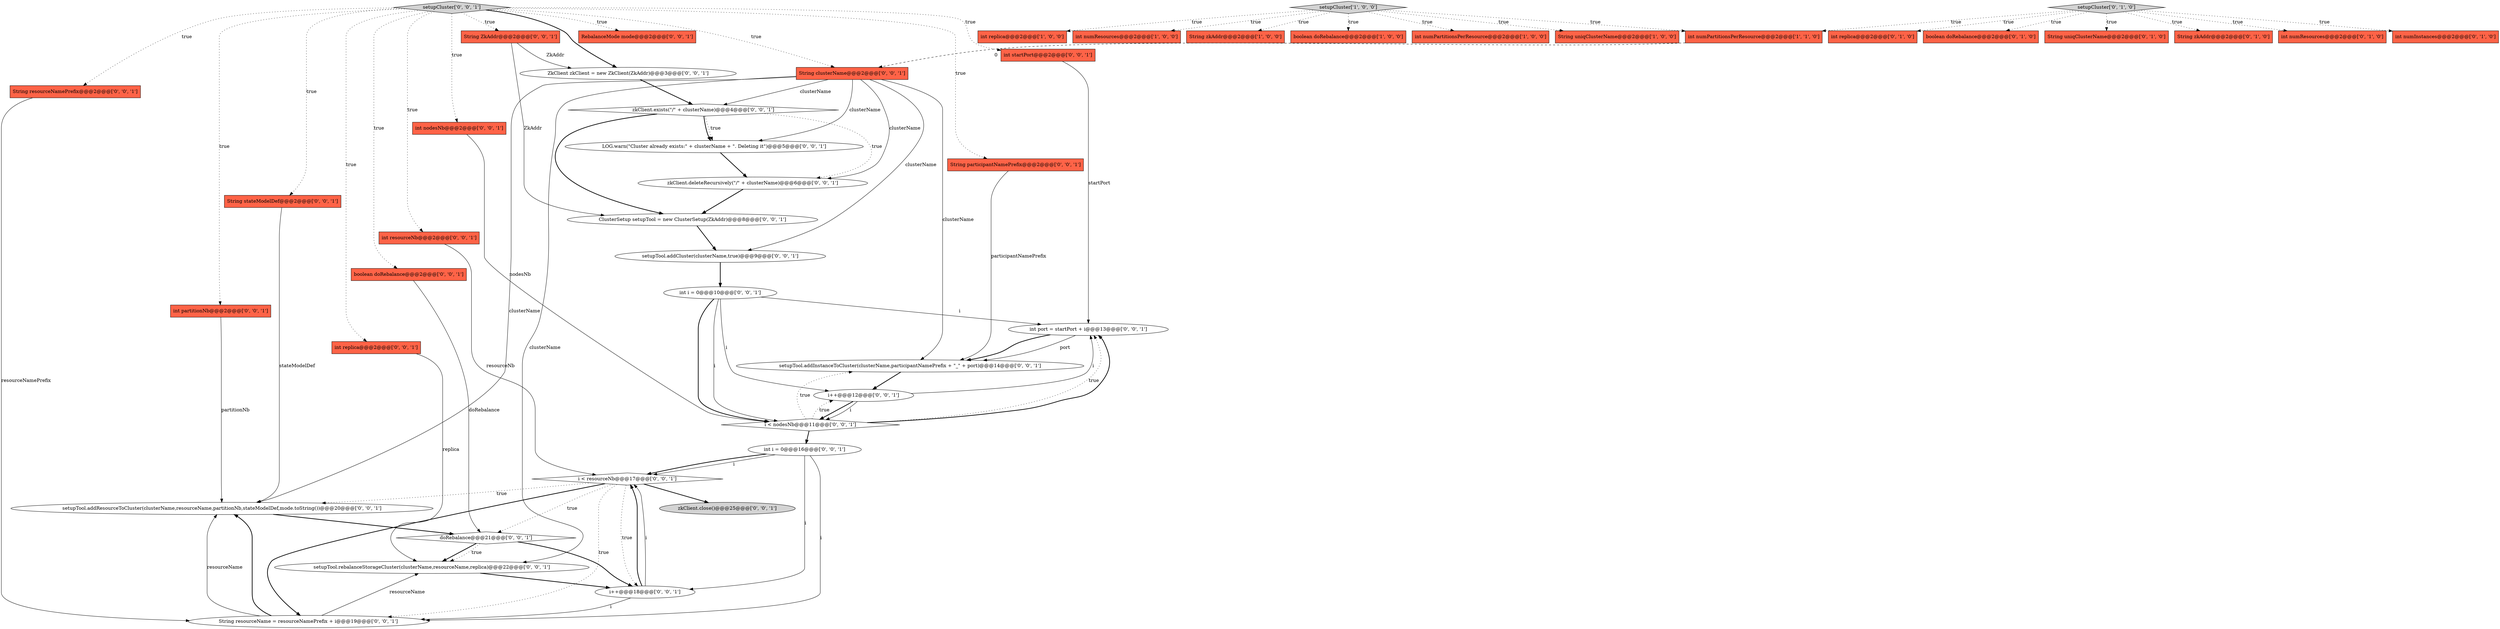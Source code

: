 digraph {
37 [style = filled, label = "int startPort@@@2@@@['0', '0', '1']", fillcolor = tomato, shape = box image = "AAA0AAABBB3BBB"];
5 [style = filled, label = "int numResources@@@2@@@['1', '0', '0']", fillcolor = tomato, shape = box image = "AAA0AAABBB1BBB"];
0 [style = filled, label = "String zkAddr@@@2@@@['1', '0', '0']", fillcolor = tomato, shape = box image = "AAA0AAABBB1BBB"];
24 [style = filled, label = "zkClient.close()@@@25@@@['0', '0', '1']", fillcolor = lightgray, shape = ellipse image = "AAA0AAABBB3BBB"];
27 [style = filled, label = "String resourceNamePrefix@@@2@@@['0', '0', '1']", fillcolor = tomato, shape = box image = "AAA0AAABBB3BBB"];
29 [style = filled, label = "zkClient.exists(\"/\" + clusterName)@@@4@@@['0', '0', '1']", fillcolor = white, shape = diamond image = "AAA0AAABBB3BBB"];
31 [style = filled, label = "int nodesNb@@@2@@@['0', '0', '1']", fillcolor = tomato, shape = box image = "AAA0AAABBB3BBB"];
33 [style = filled, label = "int i = 0@@@10@@@['0', '0', '1']", fillcolor = white, shape = ellipse image = "AAA0AAABBB3BBB"];
34 [style = filled, label = "setupTool.addInstanceToCluster(clusterName,participantNamePrefix + \"_\" + port)@@@14@@@['0', '0', '1']", fillcolor = white, shape = ellipse image = "AAA0AAABBB3BBB"];
36 [style = filled, label = "setupTool.addResourceToCluster(clusterName,resourceName,partitionNb,stateModelDef,mode.toString())@@@20@@@['0', '0', '1']", fillcolor = white, shape = ellipse image = "AAA0AAABBB3BBB"];
42 [style = filled, label = "ClusterSetup setupTool = new ClusterSetup(ZkAddr)@@@8@@@['0', '0', '1']", fillcolor = white, shape = ellipse image = "AAA0AAABBB3BBB"];
40 [style = filled, label = "String participantNamePrefix@@@2@@@['0', '0', '1']", fillcolor = tomato, shape = box image = "AAA0AAABBB3BBB"];
8 [style = filled, label = "boolean doRebalance@@@2@@@['0', '1', '0']", fillcolor = tomato, shape = box image = "AAA0AAABBB2BBB"];
16 [style = filled, label = "String stateModelDef@@@2@@@['0', '0', '1']", fillcolor = tomato, shape = box image = "AAA0AAABBB3BBB"];
9 [style = filled, label = "String uniqClusterName@@@2@@@['0', '1', '0']", fillcolor = tomato, shape = box image = "AAA0AAABBB2BBB"];
17 [style = filled, label = "zkClient.deleteRecursively(\"/\" + clusterName)@@@6@@@['0', '0', '1']", fillcolor = white, shape = ellipse image = "AAA0AAABBB3BBB"];
12 [style = filled, label = "String zkAddr@@@2@@@['0', '1', '0']", fillcolor = tomato, shape = box image = "AAA0AAABBB2BBB"];
22 [style = filled, label = "ZkClient zkClient = new ZkClient(ZkAddr)@@@3@@@['0', '0', '1']", fillcolor = white, shape = ellipse image = "AAA0AAABBB3BBB"];
3 [style = filled, label = "boolean doRebalance@@@2@@@['1', '0', '0']", fillcolor = tomato, shape = box image = "AAA0AAABBB1BBB"];
28 [style = filled, label = "i++@@@12@@@['0', '0', '1']", fillcolor = white, shape = ellipse image = "AAA0AAABBB3BBB"];
2 [style = filled, label = "int numPartitionsPerResource@@@2@@@['1', '0', '0']", fillcolor = tomato, shape = box image = "AAA0AAABBB1BBB"];
10 [style = filled, label = "int numResources@@@2@@@['0', '1', '0']", fillcolor = tomato, shape = box image = "AAA0AAABBB2BBB"];
15 [style = filled, label = "setupTool.rebalanceStorageCluster(clusterName,resourceName,replica)@@@22@@@['0', '0', '1']", fillcolor = white, shape = ellipse image = "AAA0AAABBB3BBB"];
20 [style = filled, label = "i < nodesNb@@@11@@@['0', '0', '1']", fillcolor = white, shape = diamond image = "AAA0AAABBB3BBB"];
44 [style = filled, label = "doRebalance@@@21@@@['0', '0', '1']", fillcolor = white, shape = diamond image = "AAA0AAABBB3BBB"];
30 [style = filled, label = "int resourceNb@@@2@@@['0', '0', '1']", fillcolor = tomato, shape = box image = "AAA0AAABBB3BBB"];
32 [style = filled, label = "setupTool.addCluster(clusterName,true)@@@9@@@['0', '0', '1']", fillcolor = white, shape = ellipse image = "AAA0AAABBB3BBB"];
45 [style = filled, label = "String clusterName@@@2@@@['0', '0', '1']", fillcolor = tomato, shape = box image = "AAA0AAABBB3BBB"];
11 [style = filled, label = "int numInstances@@@2@@@['0', '1', '0']", fillcolor = tomato, shape = box image = "AAA0AAABBB2BBB"];
26 [style = filled, label = "setupCluster['0', '0', '1']", fillcolor = lightgray, shape = diamond image = "AAA0AAABBB3BBB"];
35 [style = filled, label = "i < resourceNb@@@17@@@['0', '0', '1']", fillcolor = white, shape = diamond image = "AAA0AAABBB3BBB"];
43 [style = filled, label = "String resourceName = resourceNamePrefix + i@@@19@@@['0', '0', '1']", fillcolor = white, shape = ellipse image = "AAA0AAABBB3BBB"];
6 [style = filled, label = "setupCluster['1', '0', '0']", fillcolor = lightgray, shape = diamond image = "AAA0AAABBB1BBB"];
21 [style = filled, label = "int i = 0@@@16@@@['0', '0', '1']", fillcolor = white, shape = ellipse image = "AAA0AAABBB3BBB"];
23 [style = filled, label = "boolean doRebalance@@@2@@@['0', '0', '1']", fillcolor = tomato, shape = box image = "AAA0AAABBB3BBB"];
41 [style = filled, label = "LOG.warn(\"Cluster already exists:\" + clusterName + \". Deleting it\")@@@5@@@['0', '0', '1']", fillcolor = white, shape = ellipse image = "AAA0AAABBB3BBB"];
46 [style = filled, label = "i++@@@18@@@['0', '0', '1']", fillcolor = white, shape = ellipse image = "AAA0AAABBB3BBB"];
1 [style = filled, label = "String uniqClusterName@@@2@@@['1', '0', '0']", fillcolor = tomato, shape = box image = "AAA0AAABBB1BBB"];
14 [style = filled, label = "int replica@@@2@@@['0', '1', '0']", fillcolor = tomato, shape = box image = "AAA0AAABBB2BBB"];
25 [style = filled, label = "int partitionNb@@@2@@@['0', '0', '1']", fillcolor = tomato, shape = box image = "AAA0AAABBB3BBB"];
19 [style = filled, label = "int replica@@@2@@@['0', '0', '1']", fillcolor = tomato, shape = box image = "AAA0AAABBB3BBB"];
38 [style = filled, label = "RebalanceMode mode@@@2@@@['0', '0', '1']", fillcolor = tomato, shape = box image = "AAA0AAABBB3BBB"];
39 [style = filled, label = "String ZkAddr@@@2@@@['0', '0', '1']", fillcolor = tomato, shape = box image = "AAA0AAABBB3BBB"];
13 [style = filled, label = "setupCluster['0', '1', '0']", fillcolor = lightgray, shape = diamond image = "AAA0AAABBB2BBB"];
7 [style = filled, label = "int numPartitionsPerResource@@@2@@@['1', '1', '0']", fillcolor = tomato, shape = box image = "AAA0AAABBB1BBB"];
18 [style = filled, label = "int port = startPort + i@@@13@@@['0', '0', '1']", fillcolor = white, shape = ellipse image = "AAA0AAABBB3BBB"];
4 [style = filled, label = "int replica@@@2@@@['1', '0', '0']", fillcolor = tomato, shape = box image = "AAA0AAABBB1BBB"];
22->29 [style = bold, label=""];
39->22 [style = solid, label="ZkAddr"];
35->36 [style = dotted, label="true"];
42->32 [style = bold, label=""];
20->18 [style = dotted, label="true"];
26->23 [style = dotted, label="true"];
26->39 [style = dotted, label="true"];
18->34 [style = solid, label="port"];
26->16 [style = dotted, label="true"];
6->4 [style = dotted, label="true"];
45->17 [style = solid, label="clusterName"];
40->34 [style = solid, label="participantNamePrefix"];
16->36 [style = solid, label="stateModelDef"];
26->19 [style = dotted, label="true"];
33->18 [style = solid, label="i"];
13->12 [style = dotted, label="true"];
20->28 [style = dotted, label="true"];
20->34 [style = dotted, label="true"];
26->22 [style = bold, label=""];
44->46 [style = bold, label=""];
33->20 [style = solid, label="i"];
34->28 [style = bold, label=""];
35->46 [style = dotted, label="true"];
20->18 [style = bold, label=""];
13->10 [style = dotted, label="true"];
33->20 [style = bold, label=""];
26->45 [style = dotted, label="true"];
29->41 [style = dotted, label="true"];
6->0 [style = dotted, label="true"];
43->15 [style = solid, label="resourceName"];
6->5 [style = dotted, label="true"];
26->40 [style = dotted, label="true"];
45->41 [style = solid, label="clusterName"];
37->18 [style = solid, label="startPort"];
45->15 [style = solid, label="clusterName"];
7->45 [style = dashed, label="0"];
30->35 [style = solid, label="resourceNb"];
44->15 [style = bold, label=""];
32->33 [style = bold, label=""];
13->14 [style = dotted, label="true"];
44->15 [style = dotted, label="true"];
35->44 [style = dotted, label="true"];
25->36 [style = solid, label="partitionNb"];
6->7 [style = dotted, label="true"];
27->43 [style = solid, label="resourceNamePrefix"];
28->20 [style = bold, label=""];
35->43 [style = bold, label=""];
13->11 [style = dotted, label="true"];
21->46 [style = solid, label="i"];
6->1 [style = dotted, label="true"];
29->41 [style = bold, label=""];
13->9 [style = dotted, label="true"];
26->30 [style = dotted, label="true"];
33->28 [style = solid, label="i"];
45->34 [style = solid, label="clusterName"];
28->18 [style = solid, label="i"];
23->44 [style = solid, label="doRebalance"];
43->36 [style = solid, label="resourceName"];
15->46 [style = bold, label=""];
45->29 [style = solid, label="clusterName"];
36->44 [style = bold, label=""];
26->37 [style = dotted, label="true"];
18->34 [style = bold, label=""];
43->36 [style = bold, label=""];
19->15 [style = solid, label="replica"];
21->35 [style = bold, label=""];
35->24 [style = bold, label=""];
41->17 [style = bold, label=""];
35->43 [style = dotted, label="true"];
29->42 [style = bold, label=""];
39->42 [style = solid, label="ZkAddr"];
29->17 [style = dotted, label="true"];
21->35 [style = solid, label="i"];
26->38 [style = dotted, label="true"];
21->43 [style = solid, label="i"];
26->25 [style = dotted, label="true"];
46->43 [style = solid, label="i"];
13->8 [style = dotted, label="true"];
28->20 [style = solid, label="i"];
20->21 [style = bold, label=""];
45->32 [style = solid, label="clusterName"];
46->35 [style = bold, label=""];
6->3 [style = dotted, label="true"];
17->42 [style = bold, label=""];
6->2 [style = dotted, label="true"];
26->27 [style = dotted, label="true"];
45->36 [style = solid, label="clusterName"];
31->20 [style = solid, label="nodesNb"];
13->7 [style = dotted, label="true"];
26->31 [style = dotted, label="true"];
46->35 [style = solid, label="i"];
}
